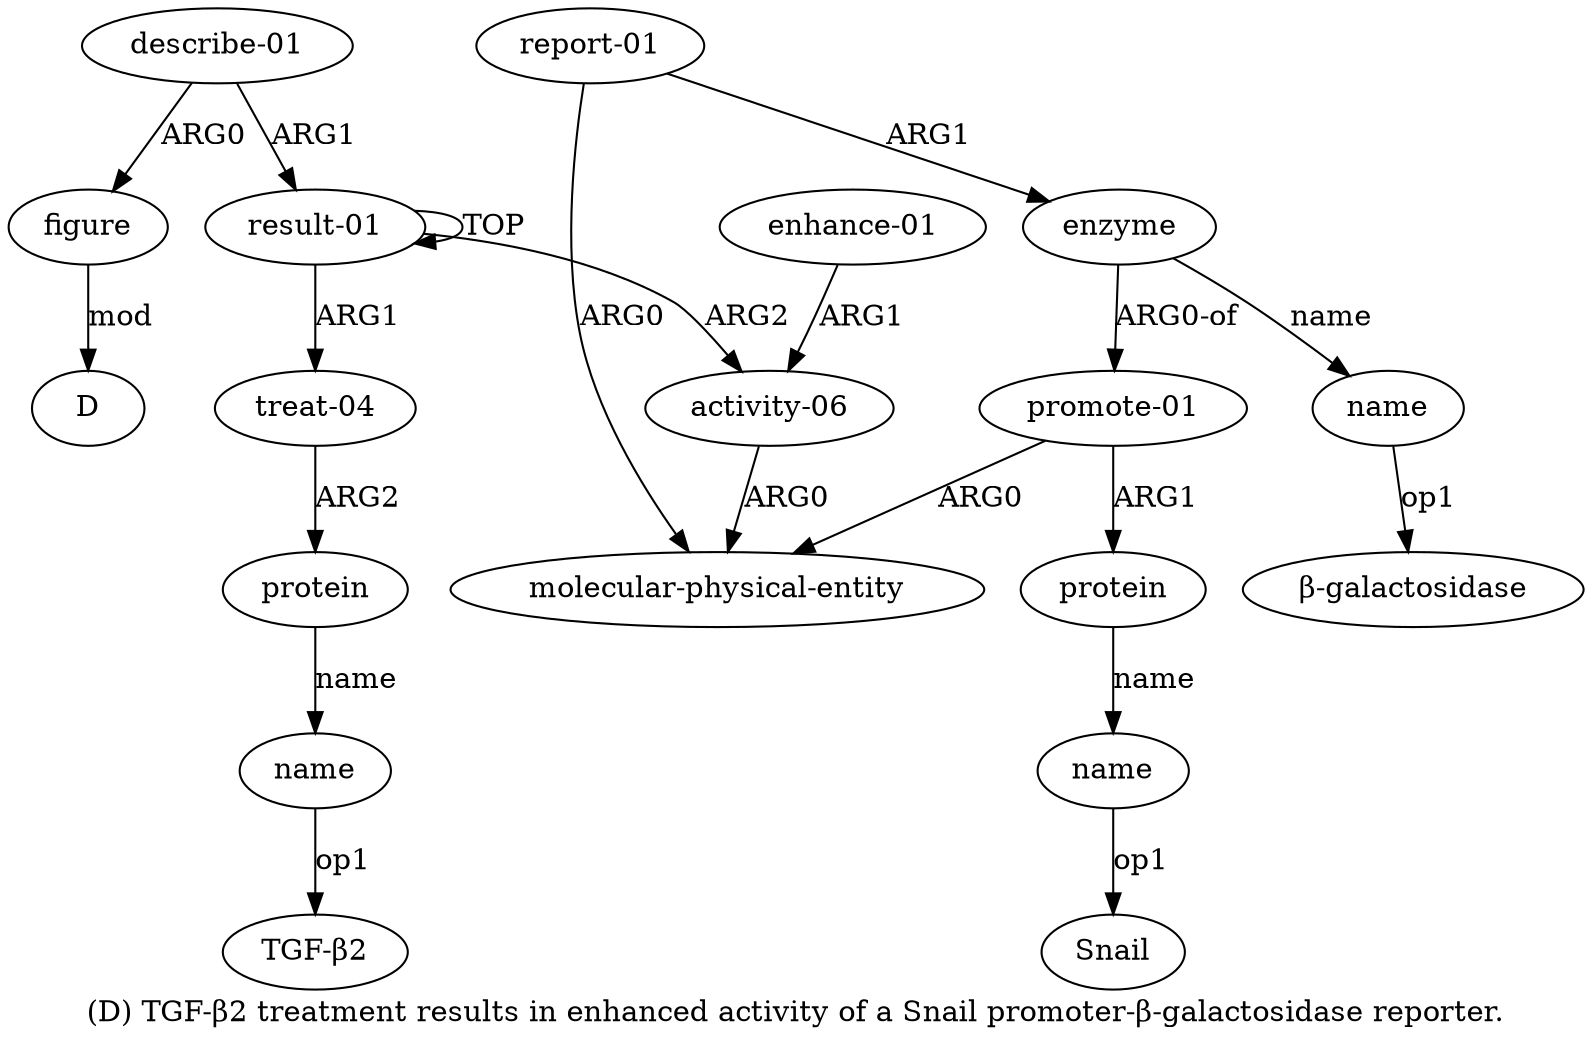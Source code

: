 digraph  {
	graph [label="(D) TGF-β2 treatment results in enhanced activity of a Snail promoter-β-galactosidase reporter."];
	node [label="\N"];
	a14	 [color=black,
		gold_ind=14,
		gold_label=figure,
		label=figure,
		test_ind=14,
		test_label=figure];
	"a14 D"	 [color=black,
		gold_ind=-1,
		gold_label=D,
		label=D,
		test_ind=-1,
		test_label=D];
	a14 -> "a14 D" [key=0,
	color=black,
	gold_label=mod,
	label=mod,
	test_label=mod];
a11 [color=black,
	gold_ind=11,
	gold_label=name,
	label=name,
	test_ind=11,
	test_label=name];
"a11 β-galactosidase" [color=black,
	gold_ind=-1,
	gold_label="β-galactosidase",
	label="β-galactosidase",
	test_ind=-1,
	test_label="β-galactosidase"];
a11 -> "a11 β-galactosidase" [key=0,
color=black,
gold_label=op1,
label=op1,
test_label=op1];
a10 [color=black,
gold_ind=10,
gold_label=enzyme,
label=enzyme,
test_ind=10,
test_label=enzyme];
a10 -> a11 [key=0,
color=black,
gold_label=name,
label=name,
test_label=name];
a6 [color=black,
gold_ind=6,
gold_label="promote-01",
label="promote-01",
test_ind=6,
test_label="promote-01"];
a10 -> a6 [key=0,
color=black,
gold_label="ARG0-of",
label="ARG0-of",
test_label="ARG0-of"];
a13 [color=black,
gold_ind=13,
gold_label="describe-01",
label="describe-01",
test_ind=13,
test_label="describe-01"];
a13 -> a14 [key=0,
color=black,
gold_label=ARG0,
label=ARG0,
test_label=ARG0];
a0 [color=black,
gold_ind=0,
gold_label="result-01",
label="result-01",
test_ind=0,
test_label="result-01"];
a13 -> a0 [key=0,
color=black,
gold_label=ARG1,
label=ARG1,
test_label=ARG1];
a12 [color=black,
gold_ind=12,
gold_label="enhance-01",
label="enhance-01",
test_ind=12,
test_label="enhance-01"];
a4 [color=black,
gold_ind=4,
gold_label="activity-06",
label="activity-06",
test_ind=4,
test_label="activity-06"];
a12 -> a4 [key=0,
color=black,
gold_label=ARG1,
label=ARG1,
test_label=ARG1];
a1 [color=black,
gold_ind=1,
gold_label="treat-04",
label="treat-04",
test_ind=1,
test_label="treat-04"];
a2 [color=black,
gold_ind=2,
gold_label=protein,
label=protein,
test_ind=2,
test_label=protein];
a1 -> a2 [key=0,
color=black,
gold_label=ARG2,
label=ARG2,
test_label=ARG2];
a0 -> a1 [key=0,
color=black,
gold_label=ARG1,
label=ARG1,
test_label=ARG1];
a0 -> a0 [key=0,
color=black,
gold_label=TOP,
label=TOP,
test_label=TOP];
a0 -> a4 [key=0,
color=black,
gold_label=ARG2,
label=ARG2,
test_label=ARG2];
a3 [color=black,
gold_ind=3,
gold_label=name,
label=name,
test_ind=3,
test_label=name];
"a3 TGF-β2" [color=black,
gold_ind=-1,
gold_label="TGF-β2",
label="TGF-β2",
test_ind=-1,
test_label="TGF-β2"];
a3 -> "a3 TGF-β2" [key=0,
color=black,
gold_label=op1,
label=op1,
test_label=op1];
a2 -> a3 [key=0,
color=black,
gold_label=name,
label=name,
test_label=name];
a5 [color=black,
gold_ind=5,
gold_label="molecular-physical-entity",
label="molecular-physical-entity",
test_ind=5,
test_label="molecular-physical-entity"];
a4 -> a5 [key=0,
color=black,
gold_label=ARG0,
label=ARG0,
test_label=ARG0];
a7 [color=black,
gold_ind=7,
gold_label=protein,
label=protein,
test_ind=7,
test_label=protein];
a8 [color=black,
gold_ind=8,
gold_label=name,
label=name,
test_ind=8,
test_label=name];
a7 -> a8 [key=0,
color=black,
gold_label=name,
label=name,
test_label=name];
a6 -> a5 [key=0,
color=black,
gold_label=ARG0,
label=ARG0,
test_label=ARG0];
a6 -> a7 [key=0,
color=black,
gold_label=ARG1,
label=ARG1,
test_label=ARG1];
a9 [color=black,
gold_ind=9,
gold_label="report-01",
label="report-01",
test_ind=9,
test_label="report-01"];
a9 -> a10 [key=0,
color=black,
gold_label=ARG1,
label=ARG1,
test_label=ARG1];
a9 -> a5 [key=0,
color=black,
gold_label=ARG0,
label=ARG0,
test_label=ARG0];
"a8 Snail" [color=black,
gold_ind=-1,
gold_label=Snail,
label=Snail,
test_ind=-1,
test_label=Snail];
a8 -> "a8 Snail" [key=0,
color=black,
gold_label=op1,
label=op1,
test_label=op1];
}
